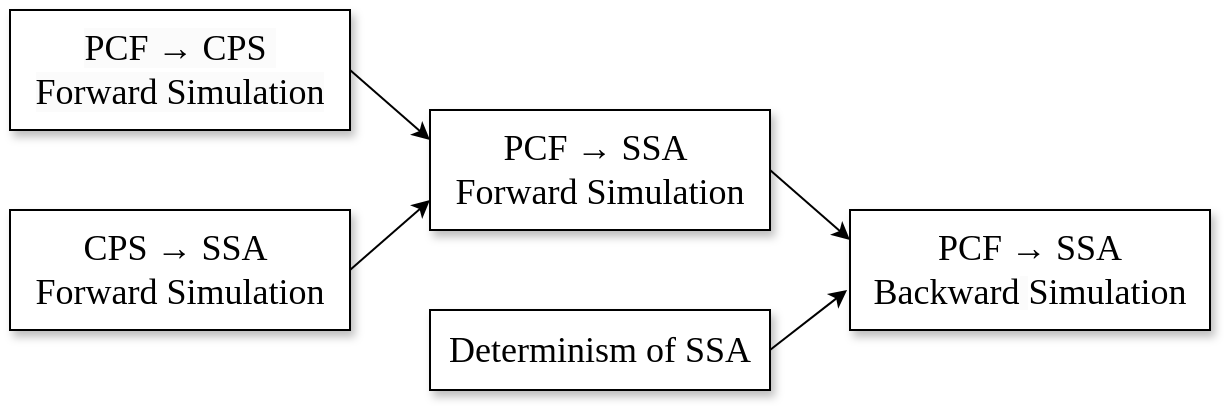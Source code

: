 <mxfile version="20.8.16" type="github">
  <diagram name="第 1 页" id="KQb6CDGmemZaWhEjQTwZ">
    <mxGraphModel dx="1052" dy="642" grid="1" gridSize="10" guides="1" tooltips="1" connect="1" arrows="1" fold="1" page="1" pageScale="1" pageWidth="827" pageHeight="1169" math="1" shadow="0">
      <root>
        <mxCell id="0" />
        <mxCell id="1" parent="0" />
        <mxCell id="368RAmKMyij0us5GdA7K-4" value="&lt;span style=&quot;color: rgb(0, 0, 0); font-style: normal; font-variant-ligatures: normal; font-variant-caps: normal; font-weight: 400; letter-spacing: normal; orphans: 2; text-align: center; text-indent: 0px; text-transform: none; widows: 2; word-spacing: 0px; -webkit-text-stroke-width: 0px; background-color: rgb(251, 251, 251); text-decoration-thickness: initial; text-decoration-style: initial; text-decoration-color: initial; float: none; display: inline !important; font-size: 18px;&quot;&gt;&lt;font style=&quot;font-size: 18px;&quot;&gt;PCF → CPS&amp;nbsp;&lt;br&gt;&lt;/font&gt;&lt;/span&gt;&lt;font style=&quot;font-size: 18px;&quot;&gt;&lt;span style=&quot;color: rgb(0, 0, 0); font-style: normal; font-variant-ligatures: normal; font-variant-caps: normal; font-weight: 400; letter-spacing: normal; orphans: 2; text-align: center; text-indent: 0px; text-transform: none; widows: 2; word-spacing: 0px; -webkit-text-stroke-width: 0px; background-color: rgb(251, 251, 251); text-decoration-thickness: initial; text-decoration-style: initial; text-decoration-color: initial; float: none; display: inline !important;&quot;&gt;&lt;font style=&quot;font-size: 18px;&quot;&gt;F&lt;/font&gt;&lt;/span&gt;&lt;font style=&quot;font-size: 18px; border-color: var(--border-color); color: rgb(0, 0, 0); font-style: normal; font-variant-ligatures: normal; font-variant-caps: normal; font-weight: 400; letter-spacing: normal; orphans: 2; text-align: center; text-indent: 0px; text-transform: none; widows: 2; word-spacing: 0px; -webkit-text-stroke-width: 0px; background-color: rgb(251, 251, 251); text-decoration-thickness: initial; text-decoration-style: initial; text-decoration-color: initial;&quot; face=&quot;Times New Roman&quot;&gt;orward Simulation&lt;/font&gt;&lt;/font&gt;" style="rounded=0;whiteSpace=wrap;html=1;fontFamily=Times New Roman;fontSize=16;shadow=1;" parent="1" vertex="1">
          <mxGeometry x="70" y="60" width="170" height="60" as="geometry" />
        </mxCell>
        <mxCell id="368RAmKMyij0us5GdA7K-5" value="&lt;font style=&quot;border-color: var(--border-color); font-size: 18px;&quot; face=&quot;Times New Roman&quot;&gt;&lt;font style=&quot;border-color: var(--border-color);&quot;&gt;PCF → SSA&amp;nbsp;&lt;br&gt;&lt;/font&gt;&lt;font style=&quot;border-color: var(--border-color);&quot;&gt;&lt;span style=&quot;border-color: var(--border-color);&quot;&gt;&lt;font style=&quot;border-color: var(--border-color);&quot;&gt;F&lt;/font&gt;&lt;/span&gt;&lt;/font&gt;orward Simulation&lt;/font&gt;" style="rounded=0;whiteSpace=wrap;html=1;fontFamily=Times New Roman;fontSize=16;shadow=1;" parent="1" vertex="1">
          <mxGeometry x="280" y="110" width="170" height="60" as="geometry" />
        </mxCell>
        <mxCell id="368RAmKMyij0us5GdA7K-7" value="&lt;font style=&quot;border-color: var(--border-color); font-size: 18px;&quot; face=&quot;Times New Roman&quot;&gt;&lt;font style=&quot;border-color: var(--border-color);&quot;&gt;CPS → SSA&amp;nbsp;&lt;br&gt;&lt;/font&gt;&lt;font style=&quot;border-color: var(--border-color);&quot;&gt;&lt;font style=&quot;border-color: var(--border-color);&quot;&gt;F&lt;/font&gt;&lt;/font&gt;orward Simulation&lt;/font&gt;" style="rounded=0;whiteSpace=wrap;html=1;fontFamily=Times New Roman;fontSize=16;shadow=1;" parent="1" vertex="1">
          <mxGeometry x="70" y="160" width="170" height="60" as="geometry" />
        </mxCell>
        <mxCell id="368RAmKMyij0us5GdA7K-8" value="&lt;font style=&quot;font-size: 18px;&quot;&gt;PCF → SSA Backward&lt;/font&gt;&lt;span style=&quot;color: rgb(0, 0, 0); font-family: Helvetica; font-style: normal; font-variant-ligatures: normal; font-variant-caps: normal; font-weight: 400; letter-spacing: normal; orphans: 2; text-align: center; text-indent: 0px; text-transform: none; widows: 2; word-spacing: 0px; -webkit-text-stroke-width: 0px; background-color: rgb(251, 251, 251); text-decoration-thickness: initial; text-decoration-style: initial; text-decoration-color: initial; float: none; display: inline !important;&quot;&gt;&amp;nbsp;&lt;/span&gt;&lt;font style=&quot;border-color: var(--border-color); font-size: 18px;&quot; face=&quot;Times New Roman&quot;&gt;Simulation&lt;/font&gt;" style="rounded=0;whiteSpace=wrap;html=1;fontFamily=Times New Roman;fontSize=16;shadow=1;" parent="1" vertex="1">
          <mxGeometry x="490" y="160" width="180" height="60" as="geometry" />
        </mxCell>
        <mxCell id="368RAmKMyij0us5GdA7K-10" value="&lt;span style=&quot;color: rgb(0, 0, 0); font-style: normal; font-variant-ligatures: normal; font-variant-caps: normal; font-weight: 400; letter-spacing: normal; orphans: 2; text-align: center; text-indent: 0px; text-transform: none; widows: 2; word-spacing: 0px; -webkit-text-stroke-width: 0px; text-decoration-thickness: initial; text-decoration-style: initial; text-decoration-color: initial; float: none; display: inline !important; font-size: 18px;&quot;&gt;&lt;font style=&quot;font-size: 18px;&quot;&gt;Determinism of&lt;/font&gt;&lt;font style=&quot;font-size: 18px;&quot;&gt;&amp;nbsp;SSA&lt;/font&gt;&lt;/span&gt;" style="rounded=0;whiteSpace=wrap;html=1;fontFamily=Times New Roman;fontSize=16;fillColor=default;labelBackgroundColor=none;labelBorderColor=none;shadow=1;" parent="1" vertex="1">
          <mxGeometry x="280" y="210" width="170" height="40" as="geometry" />
        </mxCell>
        <mxCell id="368RAmKMyij0us5GdA7K-11" value="" style="endArrow=classic;html=1;rounded=0;fontFamily=Times New Roman;fontSize=16;exitX=1;exitY=0.5;exitDx=0;exitDy=0;entryX=0;entryY=0.25;entryDx=0;entryDy=0;" parent="1" source="368RAmKMyij0us5GdA7K-4" target="368RAmKMyij0us5GdA7K-5" edge="1">
          <mxGeometry width="50" height="50" relative="1" as="geometry">
            <mxPoint x="420" y="370" as="sourcePoint" />
            <mxPoint x="290" y="140" as="targetPoint" />
          </mxGeometry>
        </mxCell>
        <mxCell id="368RAmKMyij0us5GdA7K-12" value="" style="endArrow=classic;html=1;rounded=0;fontFamily=Times New Roman;fontSize=16;exitX=1;exitY=0.5;exitDx=0;exitDy=0;entryX=0;entryY=0.75;entryDx=0;entryDy=0;" parent="1" source="368RAmKMyij0us5GdA7K-7" target="368RAmKMyij0us5GdA7K-5" edge="1">
          <mxGeometry width="50" height="50" relative="1" as="geometry">
            <mxPoint x="420" y="370" as="sourcePoint" />
            <mxPoint x="290" y="140" as="targetPoint" />
          </mxGeometry>
        </mxCell>
        <mxCell id="368RAmKMyij0us5GdA7K-13" value="" style="endArrow=classic;html=1;rounded=0;fontFamily=Times New Roman;fontSize=16;exitX=1;exitY=0.5;exitDx=0;exitDy=0;entryX=0;entryY=0.25;entryDx=0;entryDy=0;" parent="1" source="368RAmKMyij0us5GdA7K-5" target="368RAmKMyij0us5GdA7K-8" edge="1">
          <mxGeometry width="50" height="50" relative="1" as="geometry">
            <mxPoint x="420" y="370" as="sourcePoint" />
            <mxPoint x="470" y="320" as="targetPoint" />
          </mxGeometry>
        </mxCell>
        <mxCell id="368RAmKMyij0us5GdA7K-14" value="" style="endArrow=classic;html=1;rounded=0;fontFamily=Times New Roman;fontSize=16;exitX=1;exitY=0.5;exitDx=0;exitDy=0;entryX=-0.008;entryY=0.667;entryDx=0;entryDy=0;entryPerimeter=0;" parent="1" source="368RAmKMyij0us5GdA7K-10" target="368RAmKMyij0us5GdA7K-8" edge="1">
          <mxGeometry width="50" height="50" relative="1" as="geometry">
            <mxPoint x="420" y="370" as="sourcePoint" />
            <mxPoint x="470" y="320" as="targetPoint" />
          </mxGeometry>
        </mxCell>
      </root>
    </mxGraphModel>
  </diagram>
</mxfile>

